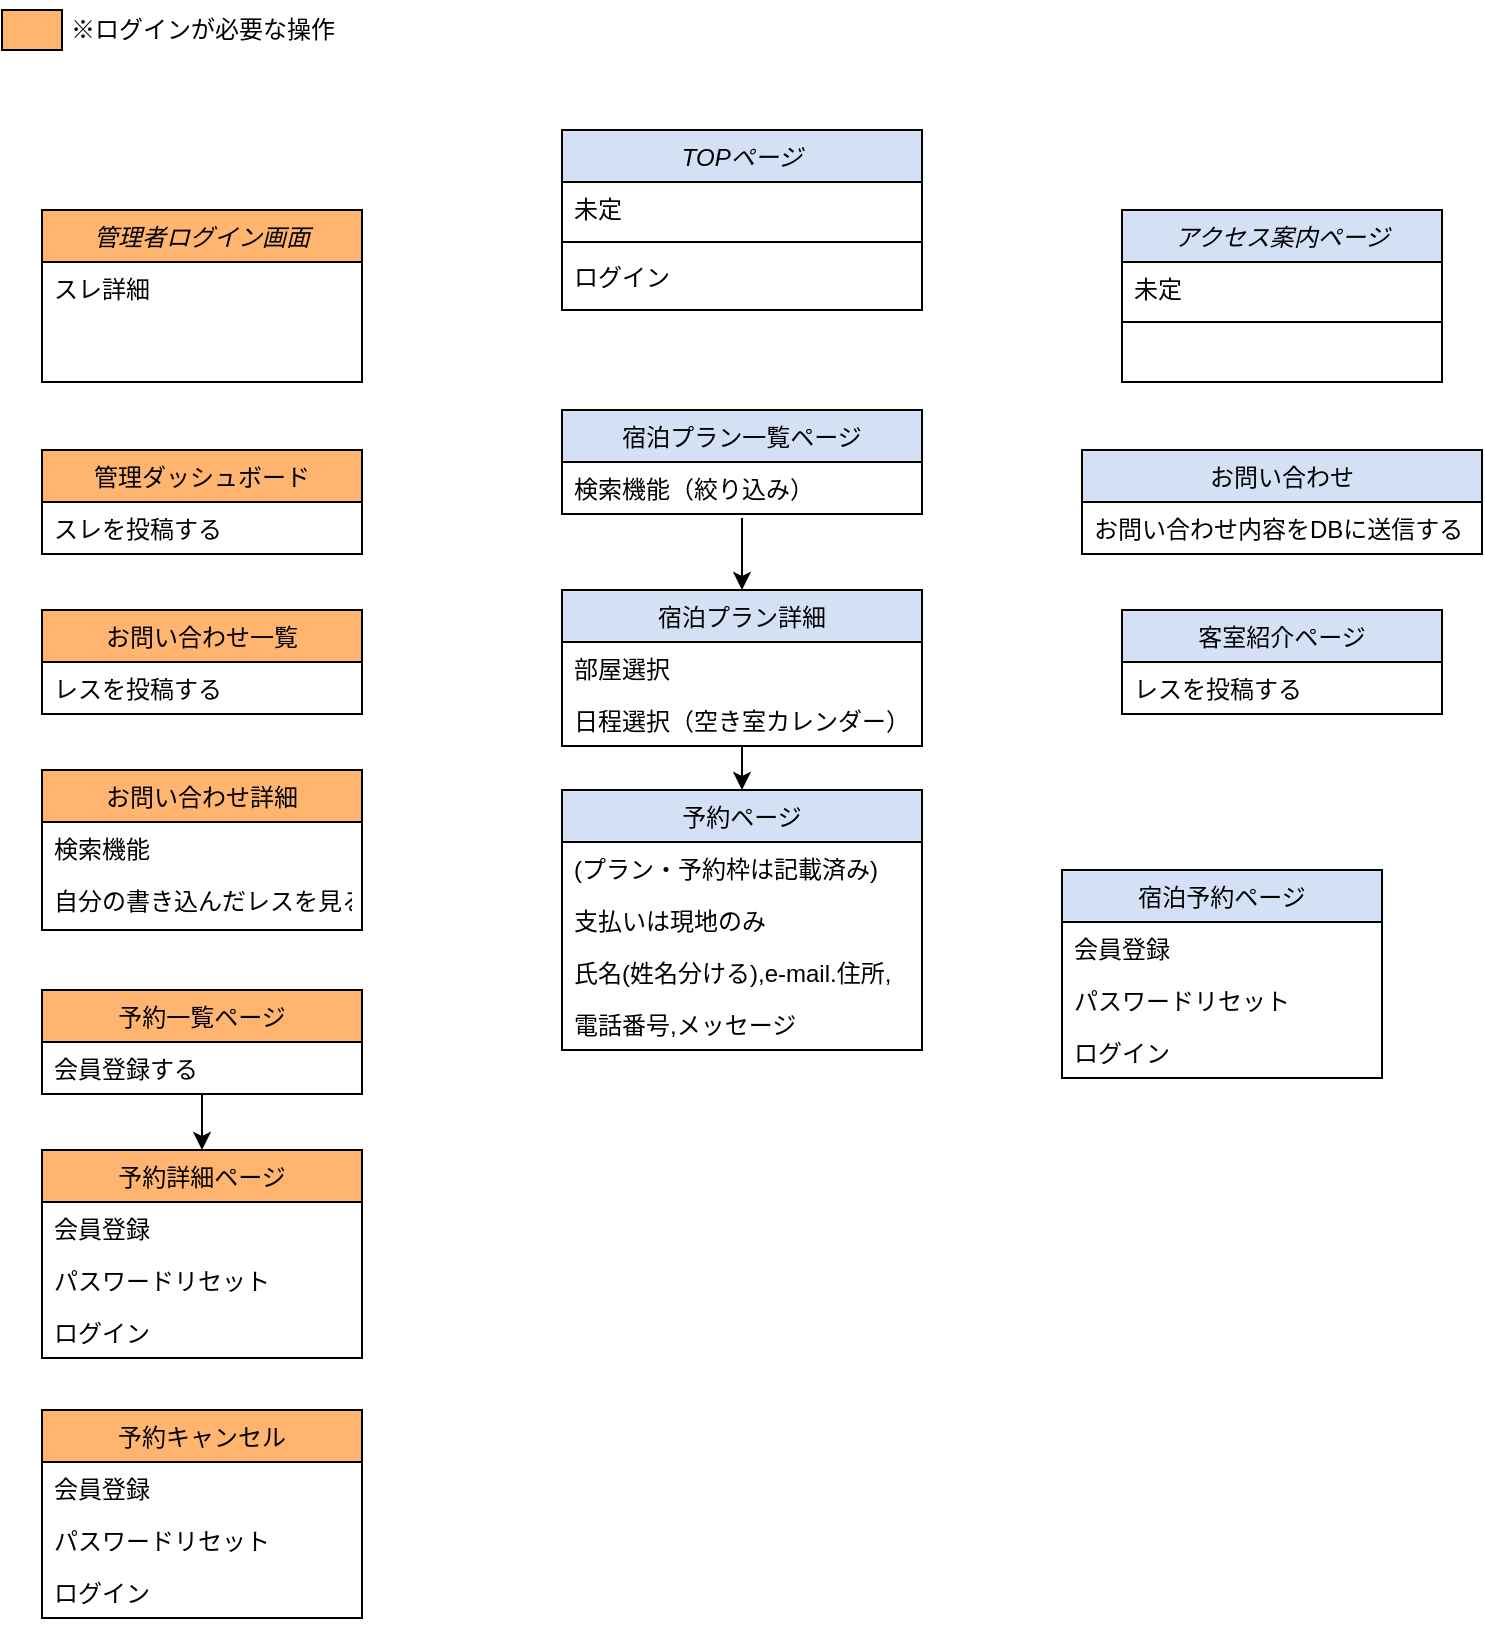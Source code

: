 <mxfile version="21.4.0" type="github">
  <diagram id="C5RBs43oDa-KdzZeNtuy" name="Page-1">
    <mxGraphModel dx="1034" dy="484" grid="1" gridSize="10" guides="1" tooltips="1" connect="1" arrows="1" fold="1" page="1" pageScale="1" pageWidth="827" pageHeight="1169" math="0" shadow="0">
      <root>
        <mxCell id="WIyWlLk6GJQsqaUBKTNV-0" />
        <mxCell id="WIyWlLk6GJQsqaUBKTNV-1" parent="WIyWlLk6GJQsqaUBKTNV-0" />
        <mxCell id="bl8yfyfB_bJRX0V0p2GD-0" value="TOPページ" style="swimlane;fontStyle=2;align=center;verticalAlign=top;childLayout=stackLayout;horizontal=1;startSize=26;horizontalStack=0;resizeParent=1;resizeLast=0;collapsible=1;marginBottom=0;rounded=0;shadow=0;strokeWidth=1;fillColor=#D4E1F5;" parent="WIyWlLk6GJQsqaUBKTNV-1" vertex="1">
          <mxGeometry x="300" y="80" width="180" height="90" as="geometry">
            <mxRectangle x="220" y="80" width="160" height="26" as="alternateBounds" />
          </mxGeometry>
        </mxCell>
        <mxCell id="bl8yfyfB_bJRX0V0p2GD-1" value="未定" style="text;align=left;verticalAlign=top;spacingLeft=4;spacingRight=4;overflow=hidden;rotatable=0;points=[[0,0.5],[1,0.5]];portConstraint=eastwest;" parent="bl8yfyfB_bJRX0V0p2GD-0" vertex="1">
          <mxGeometry y="26" width="180" height="26" as="geometry" />
        </mxCell>
        <mxCell id="bl8yfyfB_bJRX0V0p2GD-2" value="" style="line;html=1;strokeWidth=1;align=left;verticalAlign=middle;spacingTop=-1;spacingLeft=3;spacingRight=3;rotatable=0;labelPosition=right;points=[];portConstraint=eastwest;" parent="bl8yfyfB_bJRX0V0p2GD-0" vertex="1">
          <mxGeometry y="52" width="180" height="8" as="geometry" />
        </mxCell>
        <mxCell id="bl8yfyfB_bJRX0V0p2GD-7" value="ログイン" style="text;align=left;verticalAlign=top;spacingLeft=4;spacingRight=4;overflow=hidden;rotatable=0;points=[[0,0.5],[1,0.5]];portConstraint=eastwest;" parent="bl8yfyfB_bJRX0V0p2GD-0" vertex="1">
          <mxGeometry y="60" width="180" height="26" as="geometry" />
        </mxCell>
        <mxCell id="bl8yfyfB_bJRX0V0p2GD-9" value="予約ページ" style="swimlane;fontStyle=0;align=center;verticalAlign=top;childLayout=stackLayout;horizontal=1;startSize=26;horizontalStack=0;resizeParent=1;resizeLast=0;collapsible=1;marginBottom=0;rounded=0;shadow=0;strokeWidth=1;fillColor=#D4E1F5;" parent="WIyWlLk6GJQsqaUBKTNV-1" vertex="1">
          <mxGeometry x="300" y="410" width="180" height="130" as="geometry">
            <mxRectangle x="130" y="380" width="160" height="26" as="alternateBounds" />
          </mxGeometry>
        </mxCell>
        <mxCell id="bl8yfyfB_bJRX0V0p2GD-10" value="(プラン・予約枠は記載済み)" style="text;align=left;verticalAlign=top;spacingLeft=4;spacingRight=4;overflow=hidden;rotatable=0;points=[[0,0.5],[1,0.5]];portConstraint=eastwest;" parent="bl8yfyfB_bJRX0V0p2GD-9" vertex="1">
          <mxGeometry y="26" width="180" height="26" as="geometry" />
        </mxCell>
        <mxCell id="bl8yfyfB_bJRX0V0p2GD-11" value="支払いは現地のみ" style="text;align=left;verticalAlign=top;spacingLeft=4;spacingRight=4;overflow=hidden;rotatable=0;points=[[0,0.5],[1,0.5]];portConstraint=eastwest;rounded=0;shadow=0;html=0;" parent="bl8yfyfB_bJRX0V0p2GD-9" vertex="1">
          <mxGeometry y="52" width="180" height="26" as="geometry" />
        </mxCell>
        <mxCell id="bl8yfyfB_bJRX0V0p2GD-12" value="氏名(姓名分ける),e-mail.住所," style="text;align=left;verticalAlign=top;spacingLeft=4;spacingRight=4;overflow=hidden;rotatable=0;points=[[0,0.5],[1,0.5]];portConstraint=eastwest;rounded=0;shadow=0;html=0;" parent="bl8yfyfB_bJRX0V0p2GD-9" vertex="1">
          <mxGeometry y="78" width="180" height="26" as="geometry" />
        </mxCell>
        <mxCell id="-IESsYVYVI_-EmZ2xDrL-3" value="電話番号,メッセージ" style="text;align=left;verticalAlign=top;spacingLeft=4;spacingRight=4;overflow=hidden;rotatable=0;points=[[0,0.5],[1,0.5]];portConstraint=eastwest;rounded=0;shadow=0;html=0;" vertex="1" parent="bl8yfyfB_bJRX0V0p2GD-9">
          <mxGeometry y="104" width="180" height="26" as="geometry" />
        </mxCell>
        <mxCell id="qMaIDWYa7PjaukdQb-Qr-4" value="" style="edgeStyle=orthogonalEdgeStyle;rounded=0;orthogonalLoop=1;jettySize=auto;html=1;entryX=0.5;entryY=0;entryDx=0;entryDy=0;" parent="WIyWlLk6GJQsqaUBKTNV-1" source="bl8yfyfB_bJRX0V0p2GD-13" target="bl8yfyfB_bJRX0V0p2GD-9" edge="1">
          <mxGeometry relative="1" as="geometry" />
        </mxCell>
        <mxCell id="bl8yfyfB_bJRX0V0p2GD-13" value="宿泊プラン詳細" style="swimlane;fontStyle=0;align=center;verticalAlign=top;childLayout=stackLayout;horizontal=1;startSize=26;horizontalStack=0;resizeParent=1;resizeLast=0;collapsible=1;marginBottom=0;rounded=0;shadow=0;strokeWidth=1;fillColor=#D4E1F5;" parent="WIyWlLk6GJQsqaUBKTNV-1" vertex="1">
          <mxGeometry x="300" y="310" width="180" height="78" as="geometry">
            <mxRectangle x="340" y="380" width="170" height="26" as="alternateBounds" />
          </mxGeometry>
        </mxCell>
        <mxCell id="bl8yfyfB_bJRX0V0p2GD-14" value="部屋選択" style="text;align=left;verticalAlign=top;spacingLeft=4;spacingRight=4;overflow=hidden;rotatable=0;points=[[0,0.5],[1,0.5]];portConstraint=eastwest;" parent="bl8yfyfB_bJRX0V0p2GD-13" vertex="1">
          <mxGeometry y="26" width="180" height="26" as="geometry" />
        </mxCell>
        <mxCell id="-IESsYVYVI_-EmZ2xDrL-0" value="日程選択（空き室カレンダー）" style="text;align=left;verticalAlign=top;spacingLeft=4;spacingRight=4;overflow=hidden;rotatable=0;points=[[0,0.5],[1,0.5]];portConstraint=eastwest;" vertex="1" parent="bl8yfyfB_bJRX0V0p2GD-13">
          <mxGeometry y="52" width="180" height="26" as="geometry" />
        </mxCell>
        <mxCell id="bl8yfyfB_bJRX0V0p2GD-17" value="宿泊プラン一覧ページ" style="swimlane;fontStyle=0;align=center;verticalAlign=top;childLayout=stackLayout;horizontal=1;startSize=26;horizontalStack=0;resizeParent=1;resizeLast=0;collapsible=1;marginBottom=0;rounded=0;shadow=0;strokeWidth=1;fillColor=#D4E1F5;" parent="WIyWlLk6GJQsqaUBKTNV-1" vertex="1">
          <mxGeometry x="300" y="220" width="180" height="52" as="geometry">
            <mxRectangle x="420" y="360" width="160" height="26" as="alternateBounds" />
          </mxGeometry>
        </mxCell>
        <mxCell id="bl8yfyfB_bJRX0V0p2GD-18" value="検索機能（絞り込み）" style="text;align=left;verticalAlign=top;spacingLeft=4;spacingRight=4;overflow=hidden;rotatable=0;points=[[0,0.5],[1,0.5]];portConstraint=eastwest;" parent="bl8yfyfB_bJRX0V0p2GD-17" vertex="1">
          <mxGeometry y="26" width="180" height="26" as="geometry" />
        </mxCell>
        <mxCell id="bl8yfyfB_bJRX0V0p2GD-24" value="アクセス案内ページ" style="swimlane;fontStyle=2;align=center;verticalAlign=top;childLayout=stackLayout;horizontal=1;startSize=26;horizontalStack=0;resizeParent=1;resizeLast=0;collapsible=1;marginBottom=0;rounded=0;shadow=0;strokeWidth=1;fillColor=#D4E1F5;" parent="WIyWlLk6GJQsqaUBKTNV-1" vertex="1">
          <mxGeometry x="580" y="120" width="160" height="86" as="geometry">
            <mxRectangle x="220" y="80" width="160" height="26" as="alternateBounds" />
          </mxGeometry>
        </mxCell>
        <mxCell id="bl8yfyfB_bJRX0V0p2GD-25" value="未定" style="text;align=left;verticalAlign=top;spacingLeft=4;spacingRight=4;overflow=hidden;rotatable=0;points=[[0,0.5],[1,0.5]];portConstraint=eastwest;" parent="bl8yfyfB_bJRX0V0p2GD-24" vertex="1">
          <mxGeometry y="26" width="160" height="26" as="geometry" />
        </mxCell>
        <mxCell id="bl8yfyfB_bJRX0V0p2GD-26" value="" style="line;html=1;strokeWidth=1;align=left;verticalAlign=middle;spacingTop=-1;spacingLeft=3;spacingRight=3;rotatable=0;labelPosition=right;points=[];portConstraint=eastwest;" parent="bl8yfyfB_bJRX0V0p2GD-24" vertex="1">
          <mxGeometry y="52" width="160" height="8" as="geometry" />
        </mxCell>
        <mxCell id="bl8yfyfB_bJRX0V0p2GD-28" value="客室紹介ページ" style="swimlane;fontStyle=0;align=center;verticalAlign=top;childLayout=stackLayout;horizontal=1;startSize=26;horizontalStack=0;resizeParent=1;resizeLast=0;collapsible=1;marginBottom=0;rounded=0;shadow=0;strokeWidth=1;fillColor=#D4E1F5;" parent="WIyWlLk6GJQsqaUBKTNV-1" vertex="1">
          <mxGeometry x="580" y="320" width="160" height="52" as="geometry">
            <mxRectangle x="440" y="80" width="160" height="26" as="alternateBounds" />
          </mxGeometry>
        </mxCell>
        <mxCell id="bl8yfyfB_bJRX0V0p2GD-29" value="レスを投稿する" style="text;align=left;verticalAlign=top;spacingLeft=4;spacingRight=4;overflow=hidden;rotatable=0;points=[[0,0.5],[1,0.5]];portConstraint=eastwest;fillColor=#FFFFFF;strokeColor=#000000;" parent="bl8yfyfB_bJRX0V0p2GD-28" vertex="1">
          <mxGeometry y="26" width="160" height="26" as="geometry" />
        </mxCell>
        <mxCell id="qMaIDWYa7PjaukdQb-Qr-2" value="" style="rounded=0;whiteSpace=wrap;html=1;fillColor=#FFB570;" parent="WIyWlLk6GJQsqaUBKTNV-1" vertex="1">
          <mxGeometry x="20" y="20" width="30" height="20" as="geometry" />
        </mxCell>
        <mxCell id="qMaIDWYa7PjaukdQb-Qr-3" value="※ログインが必要な操作" style="text;html=1;align=center;verticalAlign=middle;resizable=0;points=[];autosize=1;strokeColor=none;fillColor=none;" parent="WIyWlLk6GJQsqaUBKTNV-1" vertex="1">
          <mxGeometry x="40" y="15" width="160" height="30" as="geometry" />
        </mxCell>
        <mxCell id="qMaIDWYa7PjaukdQb-Qr-6" value="宿泊予約ページ" style="swimlane;fontStyle=0;align=center;verticalAlign=top;childLayout=stackLayout;horizontal=1;startSize=26;horizontalStack=0;resizeParent=1;resizeLast=0;collapsible=1;marginBottom=0;rounded=0;shadow=0;strokeWidth=1;fillColor=#D4E1F5;" parent="WIyWlLk6GJQsqaUBKTNV-1" vertex="1">
          <mxGeometry x="550" y="450" width="160" height="104" as="geometry">
            <mxRectangle x="130" y="380" width="160" height="26" as="alternateBounds" />
          </mxGeometry>
        </mxCell>
        <mxCell id="qMaIDWYa7PjaukdQb-Qr-7" value="会員登録" style="text;align=left;verticalAlign=top;spacingLeft=4;spacingRight=4;overflow=hidden;rotatable=0;points=[[0,0.5],[1,0.5]];portConstraint=eastwest;" parent="qMaIDWYa7PjaukdQb-Qr-6" vertex="1">
          <mxGeometry y="26" width="160" height="26" as="geometry" />
        </mxCell>
        <mxCell id="qMaIDWYa7PjaukdQb-Qr-8" value="パスワードリセット" style="text;align=left;verticalAlign=top;spacingLeft=4;spacingRight=4;overflow=hidden;rotatable=0;points=[[0,0.5],[1,0.5]];portConstraint=eastwest;rounded=0;shadow=0;html=0;" parent="qMaIDWYa7PjaukdQb-Qr-6" vertex="1">
          <mxGeometry y="52" width="160" height="26" as="geometry" />
        </mxCell>
        <mxCell id="qMaIDWYa7PjaukdQb-Qr-9" value="ログイン" style="text;align=left;verticalAlign=top;spacingLeft=4;spacingRight=4;overflow=hidden;rotatable=0;points=[[0,0.5],[1,0.5]];portConstraint=eastwest;rounded=0;shadow=0;html=0;" parent="qMaIDWYa7PjaukdQb-Qr-6" vertex="1">
          <mxGeometry y="78" width="160" height="26" as="geometry" />
        </mxCell>
        <mxCell id="qMaIDWYa7PjaukdQb-Qr-11" value="管理ダッシュボード" style="swimlane;fontStyle=0;align=center;verticalAlign=top;childLayout=stackLayout;horizontal=1;startSize=26;horizontalStack=0;resizeParent=1;resizeLast=0;collapsible=1;marginBottom=0;rounded=0;shadow=0;strokeWidth=1;fillColor=#FFB570;" parent="WIyWlLk6GJQsqaUBKTNV-1" vertex="1">
          <mxGeometry x="40" y="240" width="160" height="52" as="geometry">
            <mxRectangle x="440" y="80" width="160" height="26" as="alternateBounds" />
          </mxGeometry>
        </mxCell>
        <mxCell id="qMaIDWYa7PjaukdQb-Qr-12" value="スレを投稿する" style="text;align=left;verticalAlign=top;spacingLeft=4;spacingRight=4;overflow=hidden;rotatable=0;points=[[0,0.5],[1,0.5]];portConstraint=eastwest;" parent="qMaIDWYa7PjaukdQb-Qr-11" vertex="1">
          <mxGeometry y="26" width="160" height="26" as="geometry" />
        </mxCell>
        <mxCell id="qMaIDWYa7PjaukdQb-Qr-13" value="お問い合わせ詳細" style="swimlane;fontStyle=0;align=center;verticalAlign=top;childLayout=stackLayout;horizontal=1;startSize=26;horizontalStack=0;resizeParent=1;resizeLast=0;collapsible=1;marginBottom=0;rounded=0;shadow=0;strokeWidth=1;fillColor=#FFB570;" parent="WIyWlLk6GJQsqaUBKTNV-1" vertex="1">
          <mxGeometry x="40" y="400" width="160" height="80" as="geometry">
            <mxRectangle x="420" y="360" width="160" height="26" as="alternateBounds" />
          </mxGeometry>
        </mxCell>
        <mxCell id="qMaIDWYa7PjaukdQb-Qr-14" value="検索機能" style="text;align=left;verticalAlign=top;spacingLeft=4;spacingRight=4;overflow=hidden;rotatable=0;points=[[0,0.5],[1,0.5]];portConstraint=eastwest;" parent="qMaIDWYa7PjaukdQb-Qr-13" vertex="1">
          <mxGeometry y="26" width="160" height="26" as="geometry" />
        </mxCell>
        <mxCell id="qMaIDWYa7PjaukdQb-Qr-15" value="自分の書き込んだレスを見る" style="text;align=left;verticalAlign=top;spacingLeft=4;spacingRight=4;overflow=hidden;rotatable=0;points=[[0,0.5],[1,0.5]];portConstraint=eastwest;rounded=0;shadow=0;html=0;" parent="qMaIDWYa7PjaukdQb-Qr-13" vertex="1">
          <mxGeometry y="52" width="160" height="26" as="geometry" />
        </mxCell>
        <mxCell id="qMaIDWYa7PjaukdQb-Qr-16" value="管理者ログイン画面" style="swimlane;fontStyle=2;align=center;verticalAlign=top;childLayout=stackLayout;horizontal=1;startSize=26;horizontalStack=0;resizeParent=1;resizeLast=0;collapsible=1;marginBottom=0;rounded=0;shadow=0;strokeWidth=1;fillColor=#FFB570;" parent="WIyWlLk6GJQsqaUBKTNV-1" vertex="1">
          <mxGeometry x="40" y="120" width="160" height="86" as="geometry">
            <mxRectangle x="220" y="80" width="160" height="26" as="alternateBounds" />
          </mxGeometry>
        </mxCell>
        <mxCell id="qMaIDWYa7PjaukdQb-Qr-17" value="スレ詳細" style="text;align=left;verticalAlign=top;spacingLeft=4;spacingRight=4;overflow=hidden;rotatable=0;points=[[0,0.5],[1,0.5]];portConstraint=eastwest;" parent="qMaIDWYa7PjaukdQb-Qr-16" vertex="1">
          <mxGeometry y="26" width="160" height="26" as="geometry" />
        </mxCell>
        <mxCell id="qMaIDWYa7PjaukdQb-Qr-20" value="お問い合わせ一覧" style="swimlane;fontStyle=0;align=center;verticalAlign=top;childLayout=stackLayout;horizontal=1;startSize=26;horizontalStack=0;resizeParent=1;resizeLast=0;collapsible=1;marginBottom=0;rounded=0;shadow=0;strokeWidth=1;fillColor=#FFB570;" parent="WIyWlLk6GJQsqaUBKTNV-1" vertex="1">
          <mxGeometry x="40" y="320" width="160" height="52" as="geometry">
            <mxRectangle x="440" y="80" width="160" height="26" as="alternateBounds" />
          </mxGeometry>
        </mxCell>
        <mxCell id="qMaIDWYa7PjaukdQb-Qr-21" value="レスを投稿する" style="text;align=left;verticalAlign=top;spacingLeft=4;spacingRight=4;overflow=hidden;rotatable=0;points=[[0,0.5],[1,0.5]];portConstraint=eastwest;fillColor=#FFFFFF;strokeColor=#000000;" parent="qMaIDWYa7PjaukdQb-Qr-20" vertex="1">
          <mxGeometry y="26" width="160" height="26" as="geometry" />
        </mxCell>
        <mxCell id="qMaIDWYa7PjaukdQb-Qr-22" value="予約詳細ページ" style="swimlane;fontStyle=0;align=center;verticalAlign=top;childLayout=stackLayout;horizontal=1;startSize=26;horizontalStack=0;resizeParent=1;resizeLast=0;collapsible=1;marginBottom=0;rounded=0;shadow=0;strokeWidth=1;fillColor=#FFB570;" parent="WIyWlLk6GJQsqaUBKTNV-1" vertex="1">
          <mxGeometry x="40" y="590" width="160" height="104" as="geometry">
            <mxRectangle x="130" y="380" width="160" height="26" as="alternateBounds" />
          </mxGeometry>
        </mxCell>
        <mxCell id="qMaIDWYa7PjaukdQb-Qr-23" value="会員登録" style="text;align=left;verticalAlign=top;spacingLeft=4;spacingRight=4;overflow=hidden;rotatable=0;points=[[0,0.5],[1,0.5]];portConstraint=eastwest;" parent="qMaIDWYa7PjaukdQb-Qr-22" vertex="1">
          <mxGeometry y="26" width="160" height="26" as="geometry" />
        </mxCell>
        <mxCell id="qMaIDWYa7PjaukdQb-Qr-24" value="パスワードリセット" style="text;align=left;verticalAlign=top;spacingLeft=4;spacingRight=4;overflow=hidden;rotatable=0;points=[[0,0.5],[1,0.5]];portConstraint=eastwest;rounded=0;shadow=0;html=0;" parent="qMaIDWYa7PjaukdQb-Qr-22" vertex="1">
          <mxGeometry y="52" width="160" height="26" as="geometry" />
        </mxCell>
        <mxCell id="qMaIDWYa7PjaukdQb-Qr-25" value="ログイン" style="text;align=left;verticalAlign=top;spacingLeft=4;spacingRight=4;overflow=hidden;rotatable=0;points=[[0,0.5],[1,0.5]];portConstraint=eastwest;rounded=0;shadow=0;html=0;" parent="qMaIDWYa7PjaukdQb-Qr-22" vertex="1">
          <mxGeometry y="78" width="160" height="26" as="geometry" />
        </mxCell>
        <mxCell id="qMaIDWYa7PjaukdQb-Qr-26" value="" style="edgeStyle=orthogonalEdgeStyle;rounded=0;orthogonalLoop=1;jettySize=auto;html=1;entryX=0.5;entryY=0;entryDx=0;entryDy=0;" parent="WIyWlLk6GJQsqaUBKTNV-1" source="qMaIDWYa7PjaukdQb-Qr-27" target="qMaIDWYa7PjaukdQb-Qr-22" edge="1">
          <mxGeometry relative="1" as="geometry" />
        </mxCell>
        <mxCell id="qMaIDWYa7PjaukdQb-Qr-27" value="予約一覧ページ" style="swimlane;fontStyle=0;align=center;verticalAlign=top;childLayout=stackLayout;horizontal=1;startSize=26;horizontalStack=0;resizeParent=1;resizeLast=0;collapsible=1;marginBottom=0;rounded=0;shadow=0;strokeWidth=1;fillColor=#FFB570;" parent="WIyWlLk6GJQsqaUBKTNV-1" vertex="1">
          <mxGeometry x="40" y="510" width="160" height="52" as="geometry">
            <mxRectangle x="340" y="380" width="170" height="26" as="alternateBounds" />
          </mxGeometry>
        </mxCell>
        <mxCell id="qMaIDWYa7PjaukdQb-Qr-28" value="会員登録する" style="text;align=left;verticalAlign=top;spacingLeft=4;spacingRight=4;overflow=hidden;rotatable=0;points=[[0,0.5],[1,0.5]];portConstraint=eastwest;" parent="qMaIDWYa7PjaukdQb-Qr-27" vertex="1">
          <mxGeometry y="26" width="160" height="26" as="geometry" />
        </mxCell>
        <mxCell id="qMaIDWYa7PjaukdQb-Qr-29" value="予約キャンセル" style="swimlane;fontStyle=0;align=center;verticalAlign=top;childLayout=stackLayout;horizontal=1;startSize=26;horizontalStack=0;resizeParent=1;resizeLast=0;collapsible=1;marginBottom=0;rounded=0;shadow=0;strokeWidth=1;fillColor=#FFB570;" parent="WIyWlLk6GJQsqaUBKTNV-1" vertex="1">
          <mxGeometry x="40" y="720" width="160" height="104" as="geometry">
            <mxRectangle x="130" y="380" width="160" height="26" as="alternateBounds" />
          </mxGeometry>
        </mxCell>
        <mxCell id="qMaIDWYa7PjaukdQb-Qr-30" value="会員登録" style="text;align=left;verticalAlign=top;spacingLeft=4;spacingRight=4;overflow=hidden;rotatable=0;points=[[0,0.5],[1,0.5]];portConstraint=eastwest;" parent="qMaIDWYa7PjaukdQb-Qr-29" vertex="1">
          <mxGeometry y="26" width="160" height="26" as="geometry" />
        </mxCell>
        <mxCell id="qMaIDWYa7PjaukdQb-Qr-31" value="パスワードリセット" style="text;align=left;verticalAlign=top;spacingLeft=4;spacingRight=4;overflow=hidden;rotatable=0;points=[[0,0.5],[1,0.5]];portConstraint=eastwest;rounded=0;shadow=0;html=0;" parent="qMaIDWYa7PjaukdQb-Qr-29" vertex="1">
          <mxGeometry y="52" width="160" height="26" as="geometry" />
        </mxCell>
        <mxCell id="qMaIDWYa7PjaukdQb-Qr-32" value="ログイン" style="text;align=left;verticalAlign=top;spacingLeft=4;spacingRight=4;overflow=hidden;rotatable=0;points=[[0,0.5],[1,0.5]];portConstraint=eastwest;rounded=0;shadow=0;html=0;" parent="qMaIDWYa7PjaukdQb-Qr-29" vertex="1">
          <mxGeometry y="78" width="160" height="26" as="geometry" />
        </mxCell>
        <mxCell id="-IESsYVYVI_-EmZ2xDrL-5" style="edgeStyle=orthogonalEdgeStyle;rounded=0;orthogonalLoop=1;jettySize=auto;html=1;exitX=0.5;exitY=1.077;exitDx=0;exitDy=0;entryX=0.5;entryY=0;entryDx=0;entryDy=0;exitPerimeter=0;" edge="1" parent="WIyWlLk6GJQsqaUBKTNV-1" source="bl8yfyfB_bJRX0V0p2GD-18" target="bl8yfyfB_bJRX0V0p2GD-13">
          <mxGeometry relative="1" as="geometry" />
        </mxCell>
        <mxCell id="bl8yfyfB_bJRX0V0p2GD-15" value="お問い合わせ" style="swimlane;fontStyle=0;align=center;verticalAlign=top;childLayout=stackLayout;horizontal=1;startSize=26;horizontalStack=0;resizeParent=1;resizeLast=0;collapsible=1;marginBottom=0;rounded=0;shadow=0;strokeWidth=1;fillColor=#D4E1F5;" parent="WIyWlLk6GJQsqaUBKTNV-1" vertex="1">
          <mxGeometry x="560" y="240" width="200" height="52" as="geometry">
            <mxRectangle x="440" y="80" width="160" height="26" as="alternateBounds" />
          </mxGeometry>
        </mxCell>
        <mxCell id="bl8yfyfB_bJRX0V0p2GD-16" value="お問い合わせ内容をDBに送信する" style="text;align=left;verticalAlign=top;spacingLeft=4;spacingRight=4;overflow=hidden;rotatable=0;points=[[0,0.5],[1,0.5]];portConstraint=eastwest;" parent="bl8yfyfB_bJRX0V0p2GD-15" vertex="1">
          <mxGeometry y="26" width="200" height="26" as="geometry" />
        </mxCell>
      </root>
    </mxGraphModel>
  </diagram>
</mxfile>
